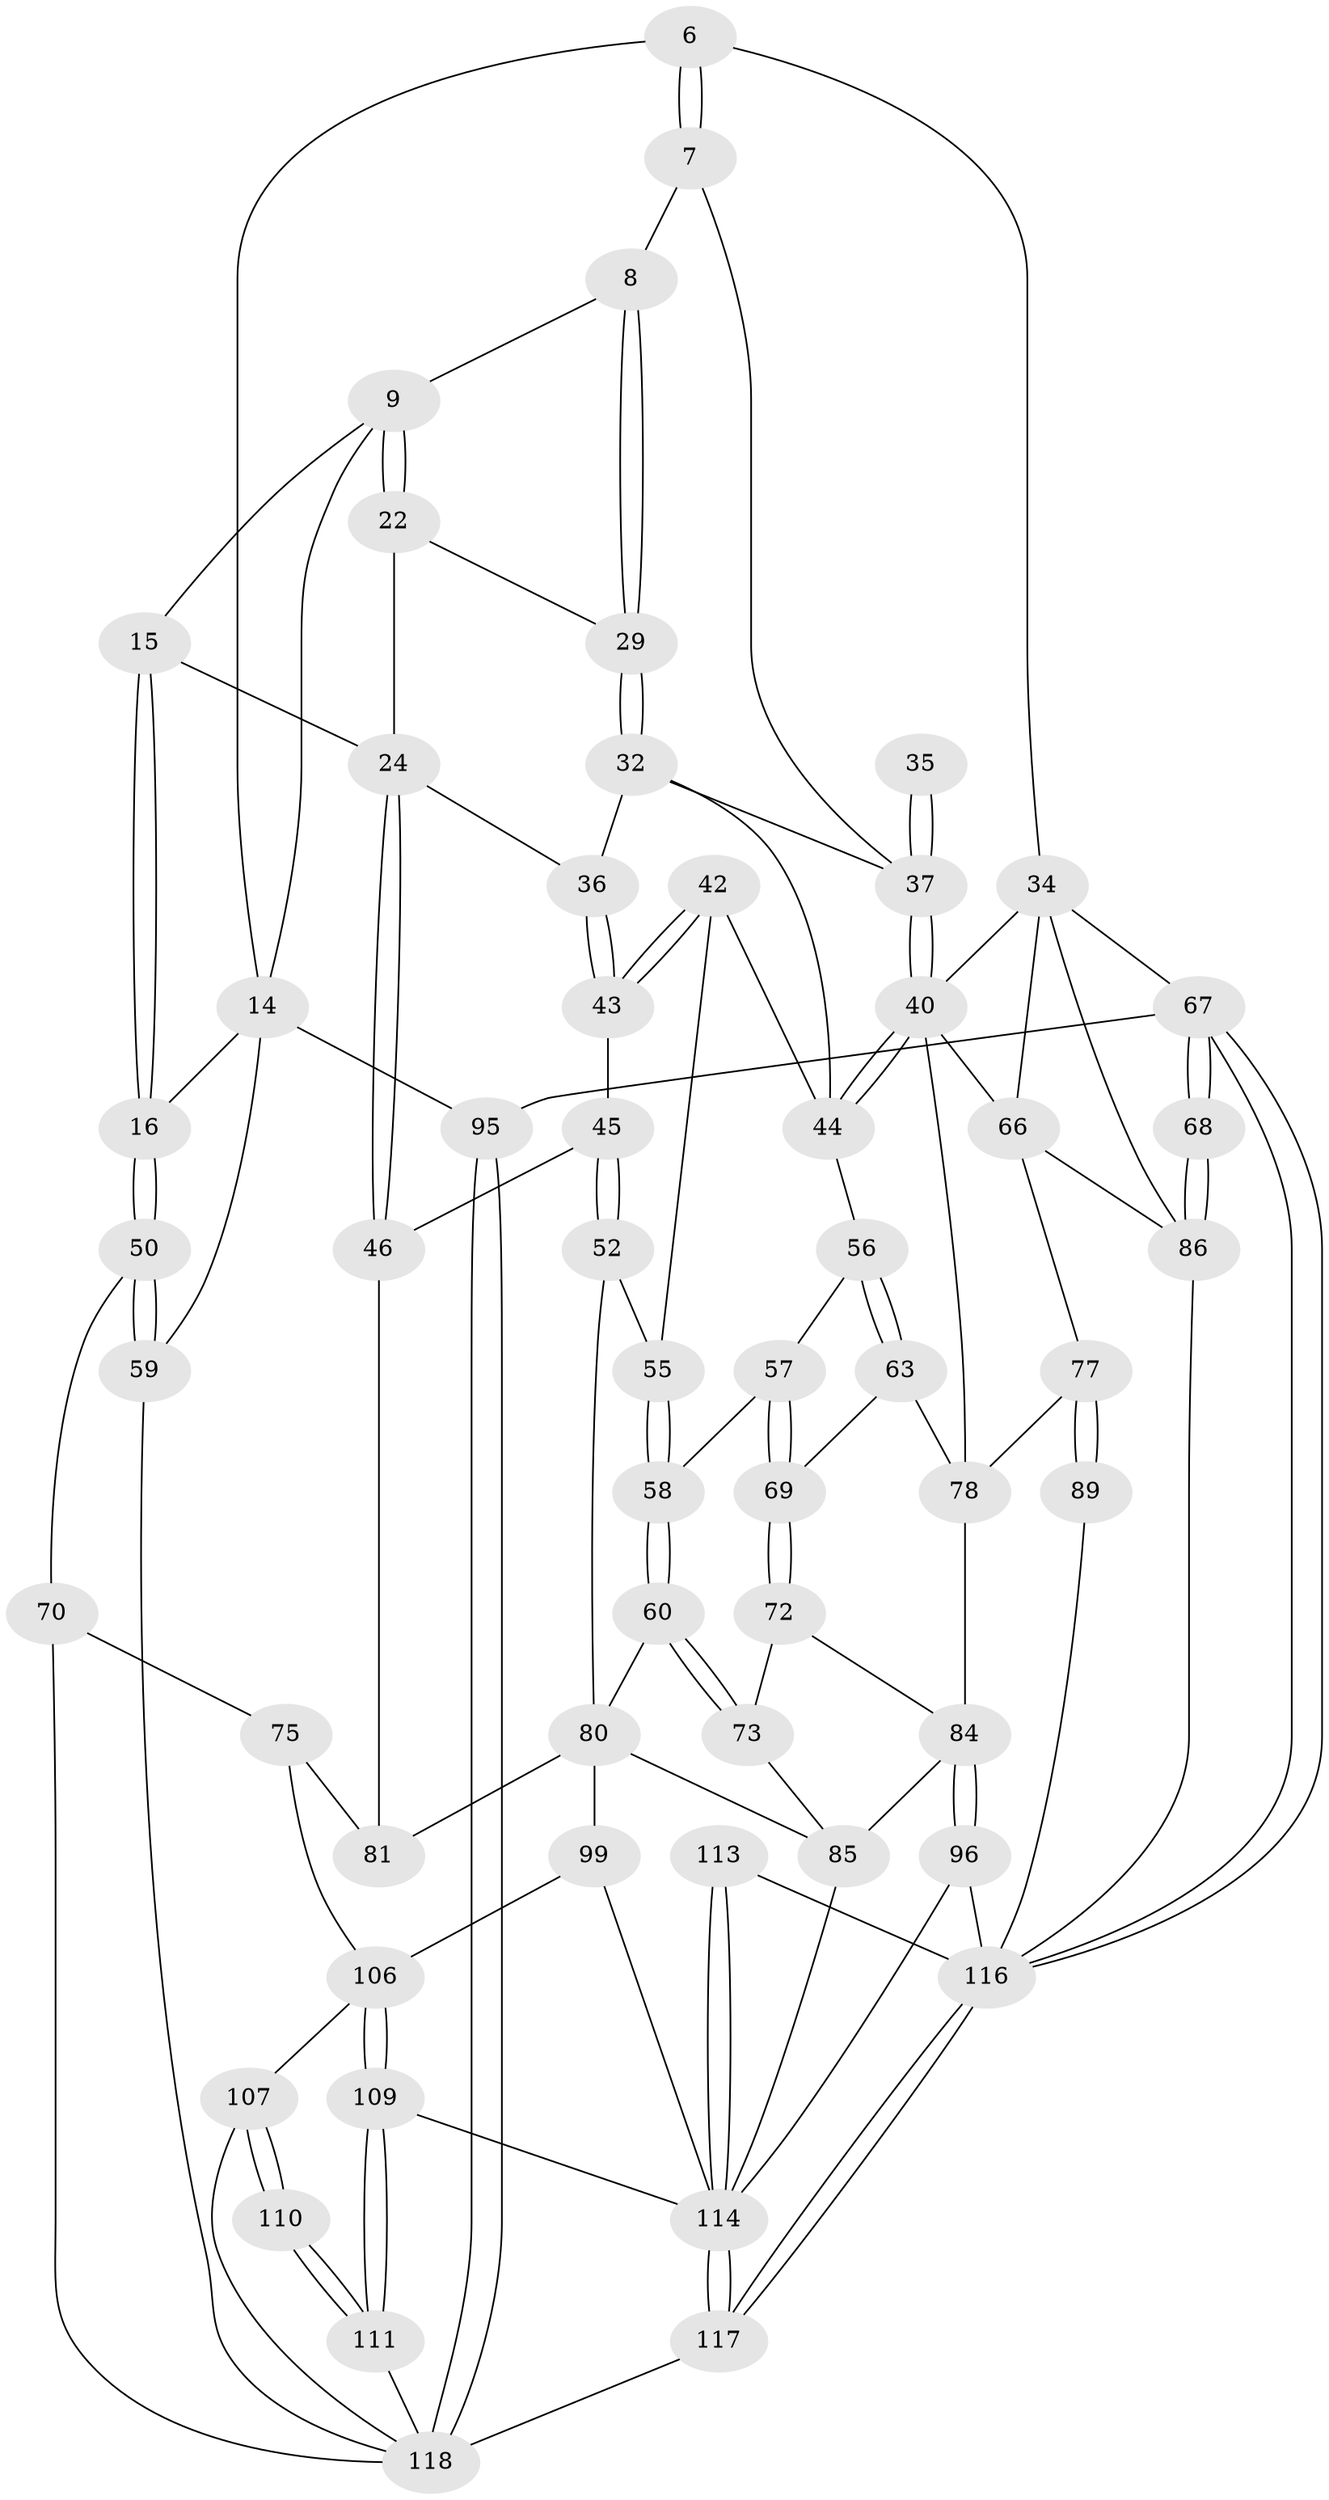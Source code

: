 // original degree distribution, {3: 0.01694915254237288, 4: 0.22033898305084745, 5: 0.559322033898305, 6: 0.2033898305084746}
// Generated by graph-tools (version 1.1) at 2025/00/03/09/25 05:00:37]
// undirected, 59 vertices, 133 edges
graph export_dot {
graph [start="1"]
  node [color=gray90,style=filled];
  6 [pos="+0.5769407443061743+0",super="+1"];
  7 [pos="+0.5759095912557215+0"];
  8 [pos="+0.4379605720775796+0.1501046293512107"];
  9 [pos="+0.3096214149534071+0.13357704681806812",super="+5"];
  14 [pos="+0+0.29145577943737144",super="+13"];
  15 [pos="+0.18423471142149553+0.2494102475119023"];
  16 [pos="+0.10734330100450876+0.3032170882418994"];
  22 [pos="+0.3115278500576937+0.1842587378824803"];
  24 [pos="+0.27687193659517223+0.2601397984247459",super="+23"];
  29 [pos="+0.4348602566788309+0.17059228508325996"];
  32 [pos="+0.43914320323806355+0.20757691158553565",super="+31"];
  34 [pos="+1+0.17489155306830476",super="+26+25+17"];
  35 [pos="+0.649796331271357+0.2613409411106277"];
  36 [pos="+0.40909100543318383+0.24152174086897601"];
  37 [pos="+0.6600834049350588+0.30327480017172037",super="+19+20+30"];
  40 [pos="+0.6580042870393052+0.38961326677057473",super="+39+38+28+18"];
  42 [pos="+0.4698116109204306+0.33976382183964166"];
  43 [pos="+0.4231415360726819+0.31186329359584253"];
  44 [pos="+0.5590878244552944+0.3737875056077241",super="+41"];
  45 [pos="+0.3433939082440064+0.3427494627186193"];
  46 [pos="+0.288525951621735+0.2881991637596041"];
  50 [pos="+0.046408539630434974+0.36637996797177586"];
  52 [pos="+0.3452147755066749+0.3752644136982549"];
  55 [pos="+0.4138118840393912+0.39078915602253206"];
  56 [pos="+0.5479965095435848+0.3894048407035597"];
  57 [pos="+0.46062297609771524+0.46588863952271664"];
  58 [pos="+0.423028381488939+0.4786845817377034"];
  59 [pos="+0+0.34736506183394733"];
  60 [pos="+0.41304142577184205+0.48602404477235356"];
  63 [pos="+0.5429678872775563+0.5414047797709695"];
  66 [pos="+0.8938629739043045+0.4993001695733047",super="+51+33"];
  67 [pos="+1+1",super="+11"];
  68 [pos="+1+1"];
  69 [pos="+0.5264917222899221+0.5443735843579632"];
  70 [pos="+0.05559300357229922+0.6706022492258454",super="+49"];
  72 [pos="+0.4846749128286656+0.580801594964184"];
  73 [pos="+0.4706087838931006+0.5858691571189919"];
  75 [pos="+0.06584412988650132+0.6720538413598844",super="+74"];
  77 [pos="+0.6889422454601075+0.6210229656988578",super="+76"];
  78 [pos="+0.6412930067556089+0.5923462431151721",super="+62"];
  80 [pos="+0.2726051404292875+0.5548988165050138",super="+79+61"];
  81 [pos="+0.23682273378802654+0.5232048077358533",super="+54+47"];
  84 [pos="+0.5657877106347601+0.682012860046842",super="+83"];
  85 [pos="+0.42392781903366705+0.6965288141871163",super="+82"];
  86 [pos="+0.8678516233207213+0.7714098240296073",super="+65+64"];
  89 [pos="+0.7567350805810078+0.7642311424083628"];
  95 [pos="+0+1",super="+12"];
  96 [pos="+0.5959819055495514+0.7485499303799222"];
  99 [pos="+0.2481181664043932+0.7673638631160359",super="+91+90"];
  106 [pos="+0.2145503184721916+0.7957881060848405",super="+104"];
  107 [pos="+0.17360786827090818+0.8431904619369853",super="+101+102"];
  109 [pos="+0.2508234361864632+0.9721758680755266"];
  110 [pos="+0.226544162467984+0.9666861534762055"];
  111 [pos="+0.23884249511256592+0.9894108236921635"];
  113 [pos="+0.5708262021017734+0.8875569627215376"];
  114 [pos="+0.5088048614586052+1",super="+108+98+97+105"];
  116 [pos="+0.9529712307985551+1",super="+112+87+88"];
  117 [pos="+0.5056289229280674+1"];
  118 [pos="+0.18122939189009196+1",super="+115"];
  6 -- 7;
  6 -- 7;
  6 -- 14;
  6 -- 34;
  7 -- 8;
  7 -- 37;
  8 -- 9;
  8 -- 29;
  8 -- 29;
  9 -- 22;
  9 -- 22;
  9 -- 14;
  9 -- 15;
  14 -- 59;
  14 -- 95 [weight=2];
  14 -- 16;
  15 -- 16;
  15 -- 16;
  15 -- 24;
  16 -- 50;
  16 -- 50;
  22 -- 29;
  22 -- 24;
  24 -- 46;
  24 -- 46;
  24 -- 36;
  29 -- 32;
  29 -- 32;
  32 -- 36;
  32 -- 44;
  32 -- 37;
  34 -- 86;
  34 -- 67 [weight=2];
  34 -- 40;
  34 -- 66 [weight=2];
  35 -- 37 [weight=3];
  35 -- 37;
  36 -- 43;
  36 -- 43;
  37 -- 40 [weight=2];
  37 -- 40;
  40 -- 44;
  40 -- 44;
  40 -- 78;
  40 -- 66 [weight=2];
  42 -- 43;
  42 -- 43;
  42 -- 55;
  42 -- 44;
  43 -- 45;
  44 -- 56;
  45 -- 46;
  45 -- 52;
  45 -- 52;
  46 -- 81;
  50 -- 59;
  50 -- 59;
  50 -- 70;
  52 -- 55;
  52 -- 80;
  55 -- 58;
  55 -- 58;
  56 -- 57;
  56 -- 63;
  56 -- 63;
  57 -- 58;
  57 -- 69;
  57 -- 69;
  58 -- 60;
  58 -- 60;
  59 -- 118;
  60 -- 73;
  60 -- 73;
  60 -- 80;
  63 -- 69;
  63 -- 78;
  66 -- 77;
  66 -- 86;
  67 -- 68;
  67 -- 68;
  67 -- 116;
  67 -- 116;
  67 -- 95 [weight=2];
  68 -- 86 [weight=2];
  68 -- 86;
  69 -- 72;
  69 -- 72;
  70 -- 75 [weight=2];
  70 -- 118;
  72 -- 73;
  72 -- 84;
  73 -- 85;
  75 -- 81 [weight=2];
  75 -- 106;
  77 -- 78;
  77 -- 89 [weight=2];
  77 -- 89;
  78 -- 84;
  80 -- 81 [weight=2];
  80 -- 99;
  80 -- 85;
  84 -- 85;
  84 -- 96;
  84 -- 96;
  85 -- 114;
  86 -- 116;
  89 -- 116;
  95 -- 118 [weight=2];
  95 -- 118;
  96 -- 116;
  96 -- 114;
  99 -- 106 [weight=2];
  99 -- 114 [weight=2];
  106 -- 107 [weight=2];
  106 -- 109;
  106 -- 109;
  107 -- 110 [weight=2];
  107 -- 110;
  107 -- 118;
  109 -- 111;
  109 -- 111;
  109 -- 114;
  110 -- 111;
  110 -- 111;
  111 -- 118;
  113 -- 114 [weight=2];
  113 -- 114;
  113 -- 116;
  114 -- 117;
  114 -- 117;
  116 -- 117;
  116 -- 117;
  117 -- 118;
}
